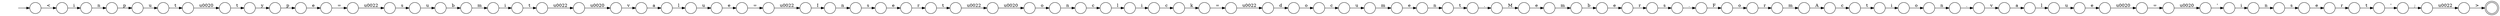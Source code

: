 digraph Automaton {
  rankdir = LR;
  0 [shape=circle,label=""];
  0 -> 84 [label="i"]
  1 [shape=circle,label=""];
  1 -> 17 [label="c"]
  2 [shape=circle,label=""];
  2 -> 4 [label="m"]
  3 [shape=circle,label=""];
  3 -> 11 [label="l"]
  4 [shape=circle,label=""];
  4 -> 69 [label="A"]
  5 [shape=circle,label=""];
  5 -> 91 [label="t"]
  6 [shape=circle,label=""];
  6 -> 14 [label="\u0022"]
  7 [shape=circle,label=""];
  7 -> 19 [label="o"]
  8 [shape=circle,label=""];
  8 -> 49 [label="s"]
  9 [shape=circle,label=""];
  9 -> 12 [label="s"]
  10 [shape=circle,label=""];
  10 -> 53 [label="n"]
  11 [shape=circle,label=""];
  11 -> 30 [label="u"]
  12 [shape=circle,label=""];
  12 -> 38 [label="e"]
  13 [shape=circle,label=""];
  13 -> 61 [label="m"]
  14 [shape=circle,label=""];
  14 -> 81 [label="\u0020"]
  15 [shape=circle,label=""];
  15 -> 65 [label="m"]
  16 [shape=circle,label=""];
  16 -> 23 [label="u"]
  17 [shape=circle,label=""];
  17 -> 75 [label="k"]
  18 [shape=circle,label=""];
  18 -> 50 [label="t"]
  19 [shape=circle,label=""];
  19 -> 2 [label="r"]
  20 [shape=circle,label=""];
  20 -> 67 [label="p"]
  21 [shape=circle,label=""];
  21 -> 8 [label="n"]
  22 [shape=circle,label=""];
  22 -> 68 [label="\u0020"]
  23 [shape=circle,label=""];
  23 -> 15 [label="b"]
  24 [shape=circle,label=""];
  24 -> 72 [label="v"]
  25 [shape=circle,label=""];
  25 -> 55 [label="t"]
  26 [shape=circle,label=""];
  26 -> 92 [label="t"]
  27 [shape=circle,label=""];
  27 -> 39 [label="="]
  28 [shape=circle,label=""];
  28 -> 40 [label="e"]
  29 [shape=circle,label=""];
  29 -> 86 [label="i"]
  30 [shape=circle,label=""];
  30 -> 27 [label="e"]
  31 [shape=circle,label=""];
  31 -> 63 [label="l"]
  32 [shape=circle,label=""];
  32 -> 46 [label="n"]
  33 [shape=circle,label=""];
  33 -> 1 [label="i"]
  34 [shape=circle,label=""];
  34 -> 59 [label="d"]
  35 [shape=circle,label=""];
  35 -> 54 [label="u"]
  36 [shape=circle,label=""];
  36 -> 64 [label="r"]
  37 [shape=circle,label=""];
  37 -> 57 [label="\u0020"]
  38 [shape=circle,label=""];
  38 -> 18 [label="r"]
  39 [shape=circle,label=""];
  39 -> 78 [label="\u0022"]
  40 [shape=circle,label=""];
  40 -> 5 [label="n"]
  41 [shape=circle,label=""];
  41 -> 16 [label="s"]
  42 [shape=circle,label=""];
  42 -> 7 [label="F"]
  43 [shape=circle,label=""];
  43 -> 89 [label=">"]
  44 [shape=circle,label=""];
  44 -> 45 [label="t"]
  45 [shape=circle,label=""];
  45 -> 83 [label="y"]
  46 [shape=circle,label=""];
  46 -> 71 [label="c"]
  47 [shape=circle,label=""];
  47 -> 51 [label="i"]
  48 [shape=circle,label=""];
  48 -> 56 [label="\u0020"]
  49 [shape=circle,label=""];
  49 -> 79 [label="e"]
  50 [shape=circle,label=""];
  50 -> 87 [label="'"]
  51 [shape=circle,label=""];
  51 -> 9 [label="n"]
  52 [shape=circle,label=""];
  52 -> 22 [label="e"]
  53 [shape=circle,label=""];
  53 -> 24 [label="."]
  54 [shape=circle,label=""];
  54 -> 28 [label="m"]
  55 [shape=circle,label=""];
  55 -> 44 [label="\u0020"]
  56 [shape=circle,label=""];
  56 -> 66 [label="v"]
  57 [shape=circle,label=""];
  57 -> 47 [label="'"]
  58 [shape=circle,label=""];
  58 -> 36 [label="e"]
  59 [shape=circle,label=""];
  59 -> 82 [label="o"]
  60 [shape=circle,label=""];
  60 -> 70 [label="="]
  61 [shape=circle,label=""];
  61 -> 58 [label="b"]
  62 [shape=circle,label=""];
  initial [shape=plaintext,label=""];
  initial -> 62
  62 -> 29 [label="<"]
  63 [shape=circle,label=""];
  63 -> 52 [label="u"]
  64 [shape=circle,label=""];
  64 -> 88 [label="s"]
  65 [shape=circle,label=""];
  65 -> 26 [label="i"]
  66 [shape=circle,label=""];
  66 -> 3 [label="a"]
  67 [shape=circle,label=""];
  67 -> 25 [label="u"]
  68 [shape=circle,label=""];
  68 -> 37 [label="="]
  69 [shape=circle,label=""];
  69 -> 80 [label="c"]
  70 [shape=circle,label=""];
  70 -> 41 [label="\u0022"]
  71 [shape=circle,label=""];
  71 -> 33 [label="l"]
  72 [shape=circle,label=""];
  72 -> 31 [label="a"]
  73 [shape=circle,label=""];
  73 -> 60 [label="e"]
  74 [shape=circle,label=""];
  74 -> 34 [label="\u0022"]
  75 [shape=circle,label=""];
  75 -> 74 [label="="]
  76 [shape=circle,label=""];
  76 -> 43 [label="\u0022"]
  77 [shape=circle,label=""];
  77 -> 85 [label="M"]
  78 [shape=circle,label=""];
  78 -> 21 [label="I"]
  79 [shape=circle,label=""];
  79 -> 90 [label="r"]
  80 [shape=circle,label=""];
  80 -> 0 [label="t"]
  81 [shape=circle,label=""];
  81 -> 32 [label="o"]
  82 [shape=circle,label=""];
  82 -> 35 [label="c"]
  83 [shape=circle,label=""];
  83 -> 73 [label="p"]
  84 [shape=circle,label=""];
  84 -> 10 [label="o"]
  85 [shape=circle,label=""];
  85 -> 13 [label="e"]
  86 [shape=circle,label=""];
  86 -> 20 [label="n"]
  87 [shape=circle,label=""];
  87 -> 76 [label=";"]
  88 [shape=circle,label=""];
  88 -> 42 [label="."]
  89 [shape=doublecircle,label=""];
  90 [shape=circle,label=""];
  90 -> 6 [label="t"]
  91 [shape=circle,label=""];
  91 -> 77 [label="."]
  92 [shape=circle,label=""];
  92 -> 48 [label="\u0022"]
}

